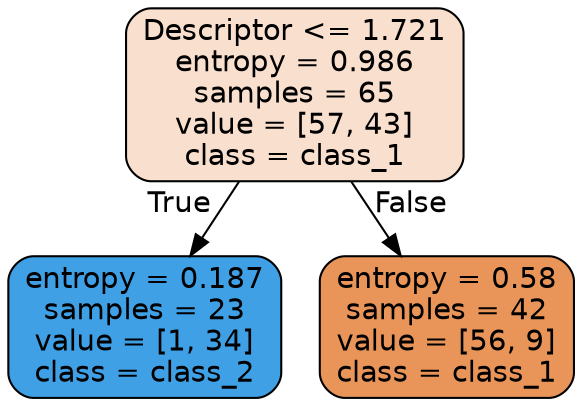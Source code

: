 digraph Tree {
node [shape=box, style="filled, rounded", color="black", fontname="helvetica"] ;
edge [fontname="helvetica"] ;
0 [label="Descriptor <= 1.721\nentropy = 0.986\nsamples = 65\nvalue = [57, 43]\nclass = class_1", fillcolor="#f9e0ce"] ;
1 [label="entropy = 0.187\nsamples = 23\nvalue = [1, 34]\nclass = class_2", fillcolor="#3fa0e6"] ;
0 -> 1 [labeldistance=2.5, labelangle=45, headlabel="True"] ;
2 [label="entropy = 0.58\nsamples = 42\nvalue = [56, 9]\nclass = class_1", fillcolor="#e99559"] ;
0 -> 2 [labeldistance=2.5, labelangle=-45, headlabel="False"] ;
}